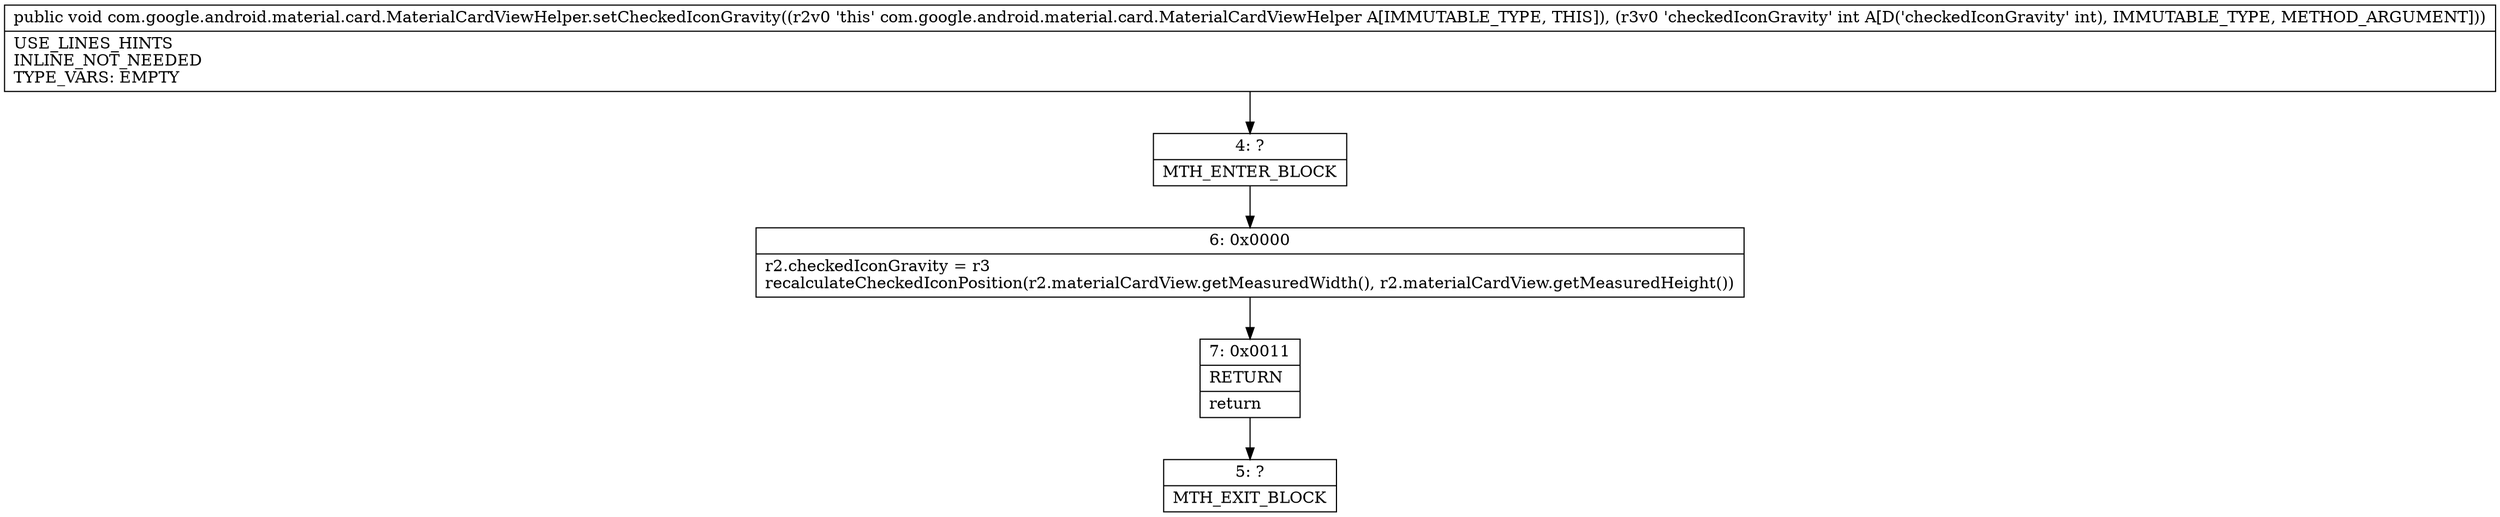 digraph "CFG forcom.google.android.material.card.MaterialCardViewHelper.setCheckedIconGravity(I)V" {
Node_4 [shape=record,label="{4\:\ ?|MTH_ENTER_BLOCK\l}"];
Node_6 [shape=record,label="{6\:\ 0x0000|r2.checkedIconGravity = r3\lrecalculateCheckedIconPosition(r2.materialCardView.getMeasuredWidth(), r2.materialCardView.getMeasuredHeight())\l}"];
Node_7 [shape=record,label="{7\:\ 0x0011|RETURN\l|return\l}"];
Node_5 [shape=record,label="{5\:\ ?|MTH_EXIT_BLOCK\l}"];
MethodNode[shape=record,label="{public void com.google.android.material.card.MaterialCardViewHelper.setCheckedIconGravity((r2v0 'this' com.google.android.material.card.MaterialCardViewHelper A[IMMUTABLE_TYPE, THIS]), (r3v0 'checkedIconGravity' int A[D('checkedIconGravity' int), IMMUTABLE_TYPE, METHOD_ARGUMENT]))  | USE_LINES_HINTS\lINLINE_NOT_NEEDED\lTYPE_VARS: EMPTY\l}"];
MethodNode -> Node_4;Node_4 -> Node_6;
Node_6 -> Node_7;
Node_7 -> Node_5;
}

